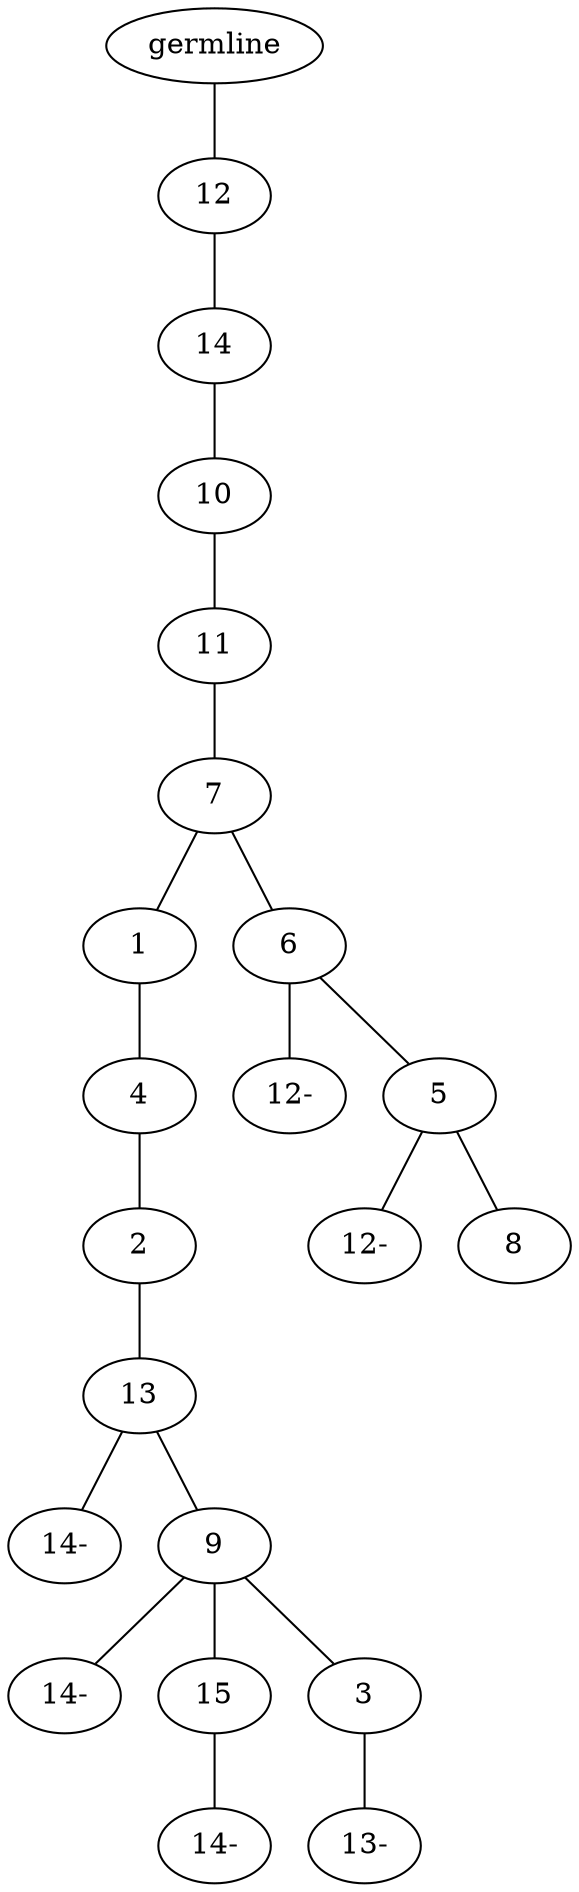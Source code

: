 graph tree {
    "139879842199152" [label="germline"];
    "139879842177760" [label="12"];
    "139879842177376" [label="14"];
    "139879842180160" [label="10"];
    "139879842152992" [label="11"];
    "139879842153520" [label="7"];
    "139879842153616" [label="1"];
    "139879842154048" [label="4"];
    "139879842154336" [label="2"];
    "139879842154624" [label="13"];
    "139879842154912" [label="14-"];
    "139879842154720" [label="9"];
    "139879842155008" [label="14-"];
    "139879842247872" [label="15"];
    "139879842247152" [label="14-"];
    "139879842155392" [label="3"];
    "139879842155584" [label="13-"];
    "139879842154576" [label="6"];
    "139879842153856" [label="12-"];
    "139879842154864" [label="5"];
    "139879842155728" [label="12-"];
    "139879842156304" [label="8"];
    "139879842199152" -- "139879842177760";
    "139879842177760" -- "139879842177376";
    "139879842177376" -- "139879842180160";
    "139879842180160" -- "139879842152992";
    "139879842152992" -- "139879842153520";
    "139879842153520" -- "139879842153616";
    "139879842153520" -- "139879842154576";
    "139879842153616" -- "139879842154048";
    "139879842154048" -- "139879842154336";
    "139879842154336" -- "139879842154624";
    "139879842154624" -- "139879842154912";
    "139879842154624" -- "139879842154720";
    "139879842154720" -- "139879842155008";
    "139879842154720" -- "139879842247872";
    "139879842154720" -- "139879842155392";
    "139879842247872" -- "139879842247152";
    "139879842155392" -- "139879842155584";
    "139879842154576" -- "139879842153856";
    "139879842154576" -- "139879842154864";
    "139879842154864" -- "139879842155728";
    "139879842154864" -- "139879842156304";
}
